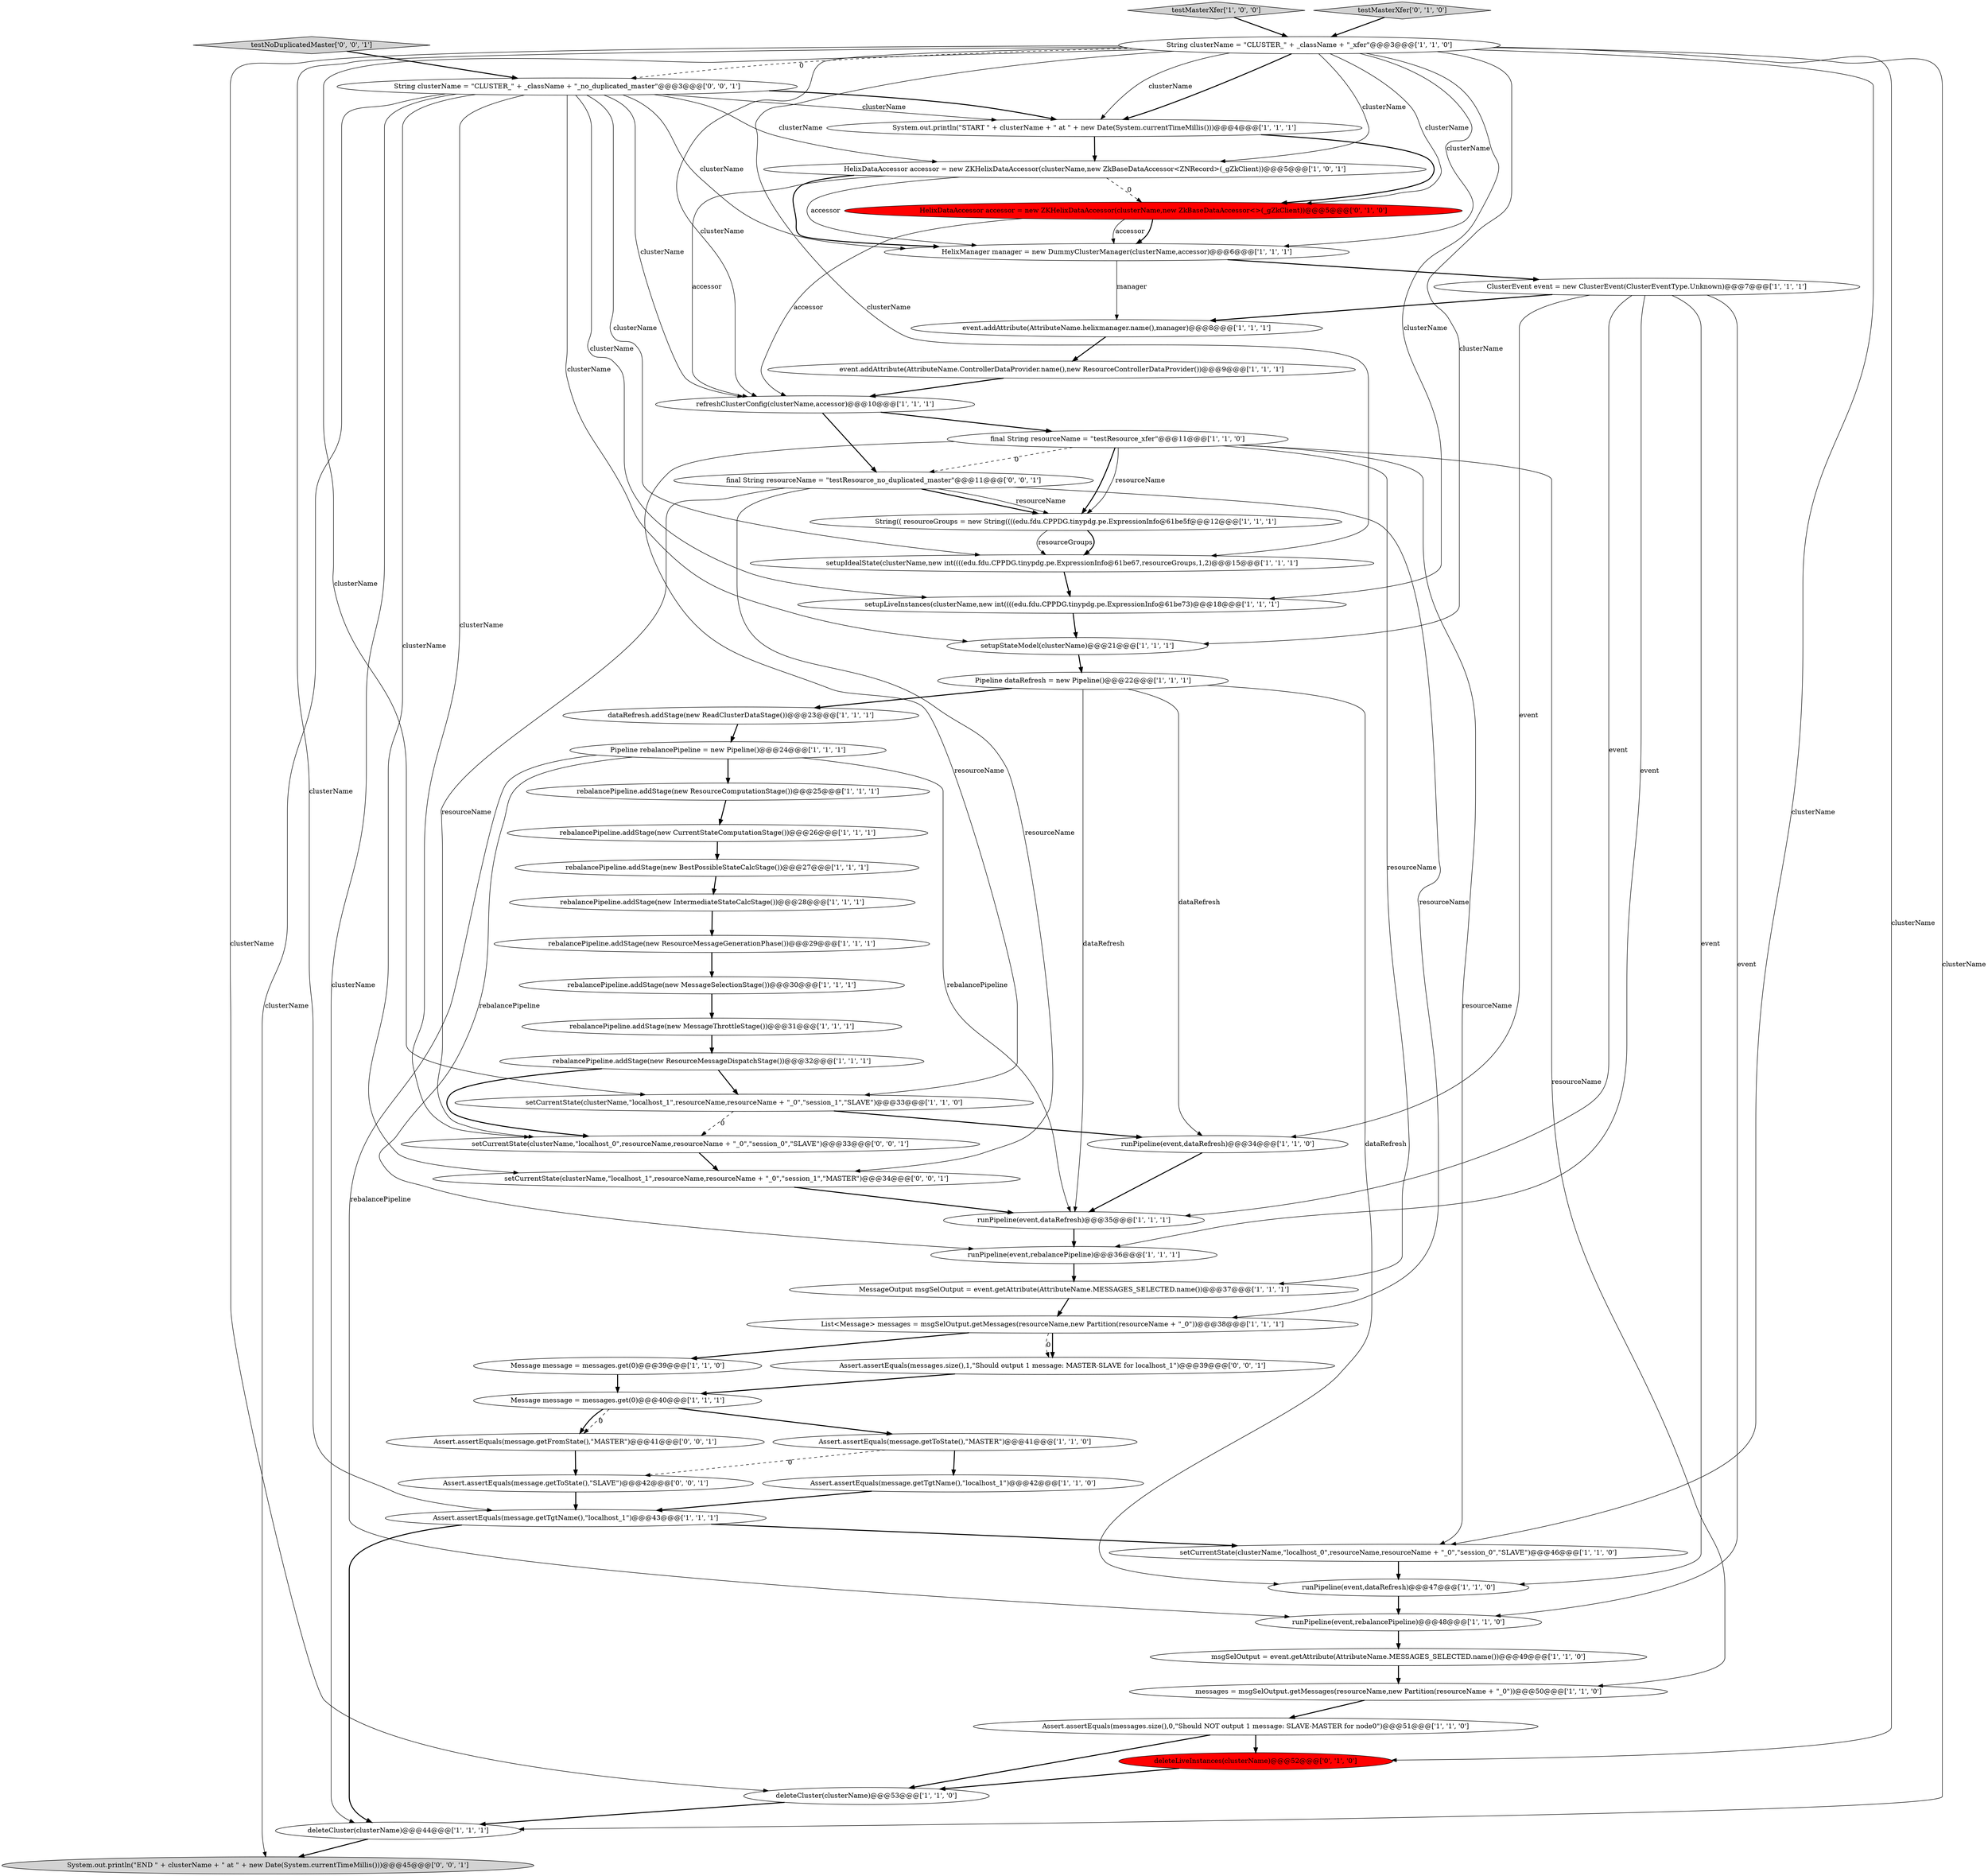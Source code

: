 digraph {
44 [style = filled, label = "deleteLiveInstances(clusterName)@@@52@@@['0', '1', '0']", fillcolor = red, shape = ellipse image = "AAA1AAABBB2BBB"];
35 [style = filled, label = "deleteCluster(clusterName)@@@53@@@['1', '1', '0']", fillcolor = white, shape = ellipse image = "AAA0AAABBB1BBB"];
34 [style = filled, label = "Assert.assertEquals(message.getTgtName(),\"localhost_1\")@@@42@@@['1', '1', '0']", fillcolor = white, shape = ellipse image = "AAA0AAABBB1BBB"];
3 [style = filled, label = "Pipeline dataRefresh = new Pipeline()@@@22@@@['1', '1', '1']", fillcolor = white, shape = ellipse image = "AAA0AAABBB1BBB"];
27 [style = filled, label = "rebalancePipeline.addStage(new CurrentStateComputationStage())@@@26@@@['1', '1', '1']", fillcolor = white, shape = ellipse image = "AAA0AAABBB1BBB"];
42 [style = filled, label = "setupLiveInstances(clusterName,new int((((edu.fdu.CPPDG.tinypdg.pe.ExpressionInfo@61be73)@@@18@@@['1', '1', '1']", fillcolor = white, shape = ellipse image = "AAA0AAABBB1BBB"];
38 [style = filled, label = "String(( resourceGroups = new String((((edu.fdu.CPPDG.tinypdg.pe.ExpressionInfo@61be5f@@@12@@@['1', '1', '1']", fillcolor = white, shape = ellipse image = "AAA0AAABBB1BBB"];
30 [style = filled, label = "setCurrentState(clusterName,\"localhost_0\",resourceName,resourceName + \"_0\",\"session_0\",\"SLAVE\")@@@46@@@['1', '1', '0']", fillcolor = white, shape = ellipse image = "AAA0AAABBB1BBB"];
10 [style = filled, label = "Pipeline rebalancePipeline = new Pipeline()@@@24@@@['1', '1', '1']", fillcolor = white, shape = ellipse image = "AAA0AAABBB1BBB"];
18 [style = filled, label = "rebalancePipeline.addStage(new BestPossibleStateCalcStage())@@@27@@@['1', '1', '1']", fillcolor = white, shape = ellipse image = "AAA0AAABBB1BBB"];
17 [style = filled, label = "setupIdealState(clusterName,new int((((edu.fdu.CPPDG.tinypdg.pe.ExpressionInfo@61be67,resourceGroups,1,2)@@@15@@@['1', '1', '1']", fillcolor = white, shape = ellipse image = "AAA0AAABBB1BBB"];
23 [style = filled, label = "HelixDataAccessor accessor = new ZKHelixDataAccessor(clusterName,new ZkBaseDataAccessor<ZNRecord>(_gZkClient))@@@5@@@['1', '0', '1']", fillcolor = white, shape = ellipse image = "AAA0AAABBB1BBB"];
49 [style = filled, label = "String clusterName = \"CLUSTER_\" + _className + \"_no_duplicated_master\"@@@3@@@['0', '0', '1']", fillcolor = white, shape = ellipse image = "AAA0AAABBB3BBB"];
25 [style = filled, label = "MessageOutput msgSelOutput = event.getAttribute(AttributeName.MESSAGES_SELECTED.name())@@@37@@@['1', '1', '1']", fillcolor = white, shape = ellipse image = "AAA0AAABBB1BBB"];
4 [style = filled, label = "setupStateModel(clusterName)@@@21@@@['1', '1', '1']", fillcolor = white, shape = ellipse image = "AAA0AAABBB1BBB"];
39 [style = filled, label = "String clusterName = \"CLUSTER_\" + _className + \"_xfer\"@@@3@@@['1', '1', '0']", fillcolor = white, shape = ellipse image = "AAA0AAABBB1BBB"];
41 [style = filled, label = "rebalancePipeline.addStage(new IntermediateStateCalcStage())@@@28@@@['1', '1', '1']", fillcolor = white, shape = ellipse image = "AAA0AAABBB1BBB"];
2 [style = filled, label = "runPipeline(event,dataRefresh)@@@47@@@['1', '1', '0']", fillcolor = white, shape = ellipse image = "AAA0AAABBB1BBB"];
22 [style = filled, label = "testMasterXfer['1', '0', '0']", fillcolor = lightgray, shape = diamond image = "AAA0AAABBB1BBB"];
48 [style = filled, label = "setCurrentState(clusterName,\"localhost_0\",resourceName,resourceName + \"_0\",\"session_0\",\"SLAVE\")@@@33@@@['0', '0', '1']", fillcolor = white, shape = ellipse image = "AAA0AAABBB3BBB"];
43 [style = filled, label = "rebalancePipeline.addStage(new MessageThrottleStage())@@@31@@@['1', '1', '1']", fillcolor = white, shape = ellipse image = "AAA0AAABBB1BBB"];
1 [style = filled, label = "refreshClusterConfig(clusterName,accessor)@@@10@@@['1', '1', '1']", fillcolor = white, shape = ellipse image = "AAA0AAABBB1BBB"];
33 [style = filled, label = "rebalancePipeline.addStage(new ResourceMessageDispatchStage())@@@32@@@['1', '1', '1']", fillcolor = white, shape = ellipse image = "AAA0AAABBB1BBB"];
13 [style = filled, label = "runPipeline(event,rebalancePipeline)@@@36@@@['1', '1', '1']", fillcolor = white, shape = ellipse image = "AAA0AAABBB1BBB"];
15 [style = filled, label = "Assert.assertEquals(message.getTgtName(),\"localhost_1\")@@@43@@@['1', '1', '1']", fillcolor = white, shape = ellipse image = "AAA0AAABBB1BBB"];
0 [style = filled, label = "event.addAttribute(AttributeName.ControllerDataProvider.name(),new ResourceControllerDataProvider())@@@9@@@['1', '1', '1']", fillcolor = white, shape = ellipse image = "AAA0AAABBB1BBB"];
20 [style = filled, label = "Assert.assertEquals(message.getToState(),\"MASTER\")@@@41@@@['1', '1', '0']", fillcolor = white, shape = ellipse image = "AAA0AAABBB1BBB"];
12 [style = filled, label = "msgSelOutput = event.getAttribute(AttributeName.MESSAGES_SELECTED.name())@@@49@@@['1', '1', '0']", fillcolor = white, shape = ellipse image = "AAA0AAABBB1BBB"];
11 [style = filled, label = "setCurrentState(clusterName,\"localhost_1\",resourceName,resourceName + \"_0\",\"session_1\",\"SLAVE\")@@@33@@@['1', '1', '0']", fillcolor = white, shape = ellipse image = "AAA0AAABBB1BBB"];
29 [style = filled, label = "rebalancePipeline.addStage(new MessageSelectionStage())@@@30@@@['1', '1', '1']", fillcolor = white, shape = ellipse image = "AAA0AAABBB1BBB"];
36 [style = filled, label = "rebalancePipeline.addStage(new ResourceComputationStage())@@@25@@@['1', '1', '1']", fillcolor = white, shape = ellipse image = "AAA0AAABBB1BBB"];
31 [style = filled, label = "Message message = messages.get(0)@@@40@@@['1', '1', '1']", fillcolor = white, shape = ellipse image = "AAA0AAABBB1BBB"];
52 [style = filled, label = "Assert.assertEquals(messages.size(),1,\"Should output 1 message: MASTER-SLAVE for localhost_1\")@@@39@@@['0', '0', '1']", fillcolor = white, shape = ellipse image = "AAA0AAABBB3BBB"];
47 [style = filled, label = "final String resourceName = \"testResource_no_duplicated_master\"@@@11@@@['0', '0', '1']", fillcolor = white, shape = ellipse image = "AAA0AAABBB3BBB"];
37 [style = filled, label = "event.addAttribute(AttributeName.helixmanager.name(),manager)@@@8@@@['1', '1', '1']", fillcolor = white, shape = ellipse image = "AAA0AAABBB1BBB"];
45 [style = filled, label = "testMasterXfer['0', '1', '0']", fillcolor = lightgray, shape = diamond image = "AAA0AAABBB2BBB"];
8 [style = filled, label = "runPipeline(event,rebalancePipeline)@@@48@@@['1', '1', '0']", fillcolor = white, shape = ellipse image = "AAA0AAABBB1BBB"];
50 [style = filled, label = "testNoDuplicatedMaster['0', '0', '1']", fillcolor = lightgray, shape = diamond image = "AAA0AAABBB3BBB"];
6 [style = filled, label = "HelixManager manager = new DummyClusterManager(clusterName,accessor)@@@6@@@['1', '1', '1']", fillcolor = white, shape = ellipse image = "AAA0AAABBB1BBB"];
28 [style = filled, label = "List<Message> messages = msgSelOutput.getMessages(resourceName,new Partition(resourceName + \"_0\"))@@@38@@@['1', '1', '1']", fillcolor = white, shape = ellipse image = "AAA0AAABBB1BBB"];
16 [style = filled, label = "messages = msgSelOutput.getMessages(resourceName,new Partition(resourceName + \"_0\"))@@@50@@@['1', '1', '0']", fillcolor = white, shape = ellipse image = "AAA0AAABBB1BBB"];
5 [style = filled, label = "runPipeline(event,dataRefresh)@@@34@@@['1', '1', '0']", fillcolor = white, shape = ellipse image = "AAA0AAABBB1BBB"];
7 [style = filled, label = "rebalancePipeline.addStage(new ResourceMessageGenerationPhase())@@@29@@@['1', '1', '1']", fillcolor = white, shape = ellipse image = "AAA0AAABBB1BBB"];
19 [style = filled, label = "Assert.assertEquals(messages.size(),0,\"Should NOT output 1 message: SLAVE-MASTER for node0\")@@@51@@@['1', '1', '0']", fillcolor = white, shape = ellipse image = "AAA0AAABBB1BBB"];
21 [style = filled, label = "final String resourceName = \"testResource_xfer\"@@@11@@@['1', '1', '0']", fillcolor = white, shape = ellipse image = "AAA0AAABBB1BBB"];
26 [style = filled, label = "dataRefresh.addStage(new ReadClusterDataStage())@@@23@@@['1', '1', '1']", fillcolor = white, shape = ellipse image = "AAA0AAABBB1BBB"];
55 [style = filled, label = "setCurrentState(clusterName,\"localhost_1\",resourceName,resourceName + \"_0\",\"session_1\",\"MASTER\")@@@34@@@['0', '0', '1']", fillcolor = white, shape = ellipse image = "AAA0AAABBB3BBB"];
46 [style = filled, label = "HelixDataAccessor accessor = new ZKHelixDataAccessor(clusterName,new ZkBaseDataAccessor<>(_gZkClient))@@@5@@@['0', '1', '0']", fillcolor = red, shape = ellipse image = "AAA1AAABBB2BBB"];
51 [style = filled, label = "System.out.println(\"END \" + clusterName + \" at \" + new Date(System.currentTimeMillis()))@@@45@@@['0', '0', '1']", fillcolor = lightgray, shape = ellipse image = "AAA0AAABBB3BBB"];
14 [style = filled, label = "Message message = messages.get(0)@@@39@@@['1', '1', '0']", fillcolor = white, shape = ellipse image = "AAA0AAABBB1BBB"];
9 [style = filled, label = "runPipeline(event,dataRefresh)@@@35@@@['1', '1', '1']", fillcolor = white, shape = ellipse image = "AAA0AAABBB1BBB"];
40 [style = filled, label = "System.out.println(\"START \" + clusterName + \" at \" + new Date(System.currentTimeMillis()))@@@4@@@['1', '1', '1']", fillcolor = white, shape = ellipse image = "AAA0AAABBB1BBB"];
53 [style = filled, label = "Assert.assertEquals(message.getToState(),\"SLAVE\")@@@42@@@['0', '0', '1']", fillcolor = white, shape = ellipse image = "AAA0AAABBB3BBB"];
24 [style = filled, label = "deleteCluster(clusterName)@@@44@@@['1', '1', '1']", fillcolor = white, shape = ellipse image = "AAA0AAABBB1BBB"];
54 [style = filled, label = "Assert.assertEquals(message.getFromState(),\"MASTER\")@@@41@@@['0', '0', '1']", fillcolor = white, shape = ellipse image = "AAA0AAABBB3BBB"];
32 [style = filled, label = "ClusterEvent event = new ClusterEvent(ClusterEventType.Unknown)@@@7@@@['1', '1', '1']", fillcolor = white, shape = ellipse image = "AAA0AAABBB1BBB"];
37->0 [style = bold, label=""];
49->1 [style = solid, label="clusterName"];
32->37 [style = bold, label=""];
39->23 [style = solid, label="clusterName"];
5->9 [style = bold, label=""];
26->10 [style = bold, label=""];
39->49 [style = dashed, label="0"];
44->35 [style = bold, label=""];
32->5 [style = solid, label="event"];
21->11 [style = solid, label="resourceName"];
34->15 [style = bold, label=""];
10->8 [style = solid, label="rebalancePipeline"];
39->30 [style = solid, label="clusterName"];
39->4 [style = solid, label="clusterName"];
40->23 [style = bold, label=""];
3->5 [style = solid, label="dataRefresh"];
28->14 [style = bold, label=""];
38->17 [style = solid, label="resourceGroups"];
21->38 [style = bold, label=""];
19->44 [style = bold, label=""];
33->11 [style = bold, label=""];
3->9 [style = solid, label="dataRefresh"];
28->52 [style = bold, label=""];
1->21 [style = bold, label=""];
49->48 [style = solid, label="clusterName"];
33->48 [style = bold, label=""];
29->43 [style = bold, label=""];
54->53 [style = bold, label=""];
39->44 [style = solid, label="clusterName"];
31->20 [style = bold, label=""];
49->40 [style = bold, label=""];
39->42 [style = solid, label="clusterName"];
49->23 [style = solid, label="clusterName"];
11->48 [style = dashed, label="0"];
28->52 [style = dashed, label="0"];
7->29 [style = bold, label=""];
6->32 [style = bold, label=""];
13->25 [style = bold, label=""];
4->3 [style = bold, label=""];
25->28 [style = bold, label=""];
20->34 [style = bold, label=""];
46->6 [style = bold, label=""];
49->6 [style = solid, label="clusterName"];
16->19 [style = bold, label=""];
32->9 [style = solid, label="event"];
17->42 [style = bold, label=""];
50->49 [style = bold, label=""];
21->30 [style = solid, label="resourceName"];
48->55 [style = bold, label=""];
46->1 [style = solid, label="accessor"];
32->8 [style = solid, label="event"];
39->35 [style = solid, label="clusterName"];
43->33 [style = bold, label=""];
18->41 [style = bold, label=""];
39->1 [style = solid, label="clusterName"];
21->16 [style = solid, label="resourceName"];
49->24 [style = solid, label="clusterName"];
38->17 [style = bold, label=""];
55->9 [style = bold, label=""];
32->13 [style = solid, label="event"];
39->6 [style = solid, label="clusterName"];
49->17 [style = solid, label="clusterName"];
27->18 [style = bold, label=""];
24->51 [style = bold, label=""];
3->26 [style = bold, label=""];
35->24 [style = bold, label=""];
10->13 [style = solid, label="rebalancePipeline"];
42->4 [style = bold, label=""];
11->5 [style = bold, label=""];
21->47 [style = dashed, label="0"];
23->46 [style = dashed, label="0"];
39->40 [style = bold, label=""];
47->28 [style = solid, label="resourceName"];
23->6 [style = bold, label=""];
0->1 [style = bold, label=""];
49->40 [style = solid, label="clusterName"];
19->35 [style = bold, label=""];
14->31 [style = bold, label=""];
3->2 [style = solid, label="dataRefresh"];
22->39 [style = bold, label=""];
49->42 [style = solid, label="clusterName"];
20->53 [style = dashed, label="0"];
39->24 [style = solid, label="clusterName"];
8->12 [style = bold, label=""];
45->39 [style = bold, label=""];
31->54 [style = bold, label=""];
6->37 [style = solid, label="manager"];
39->46 [style = solid, label="clusterName"];
41->7 [style = bold, label=""];
21->38 [style = solid, label="resourceName"];
23->6 [style = solid, label="accessor"];
31->54 [style = dashed, label="0"];
39->15 [style = solid, label="clusterName"];
47->55 [style = solid, label="resourceName"];
12->16 [style = bold, label=""];
15->30 [style = bold, label=""];
47->38 [style = bold, label=""];
10->36 [style = bold, label=""];
39->17 [style = solid, label="clusterName"];
47->38 [style = solid, label="resourceName"];
40->46 [style = bold, label=""];
1->47 [style = bold, label=""];
36->27 [style = bold, label=""];
39->40 [style = solid, label="clusterName"];
47->48 [style = solid, label="resourceName"];
15->24 [style = bold, label=""];
23->1 [style = solid, label="accessor"];
52->31 [style = bold, label=""];
46->6 [style = solid, label="accessor"];
53->15 [style = bold, label=""];
49->4 [style = solid, label="clusterName"];
10->9 [style = solid, label="rebalancePipeline"];
39->11 [style = solid, label="clusterName"];
30->2 [style = bold, label=""];
21->25 [style = solid, label="resourceName"];
32->2 [style = solid, label="event"];
49->55 [style = solid, label="clusterName"];
49->51 [style = solid, label="clusterName"];
2->8 [style = bold, label=""];
9->13 [style = bold, label=""];
}
